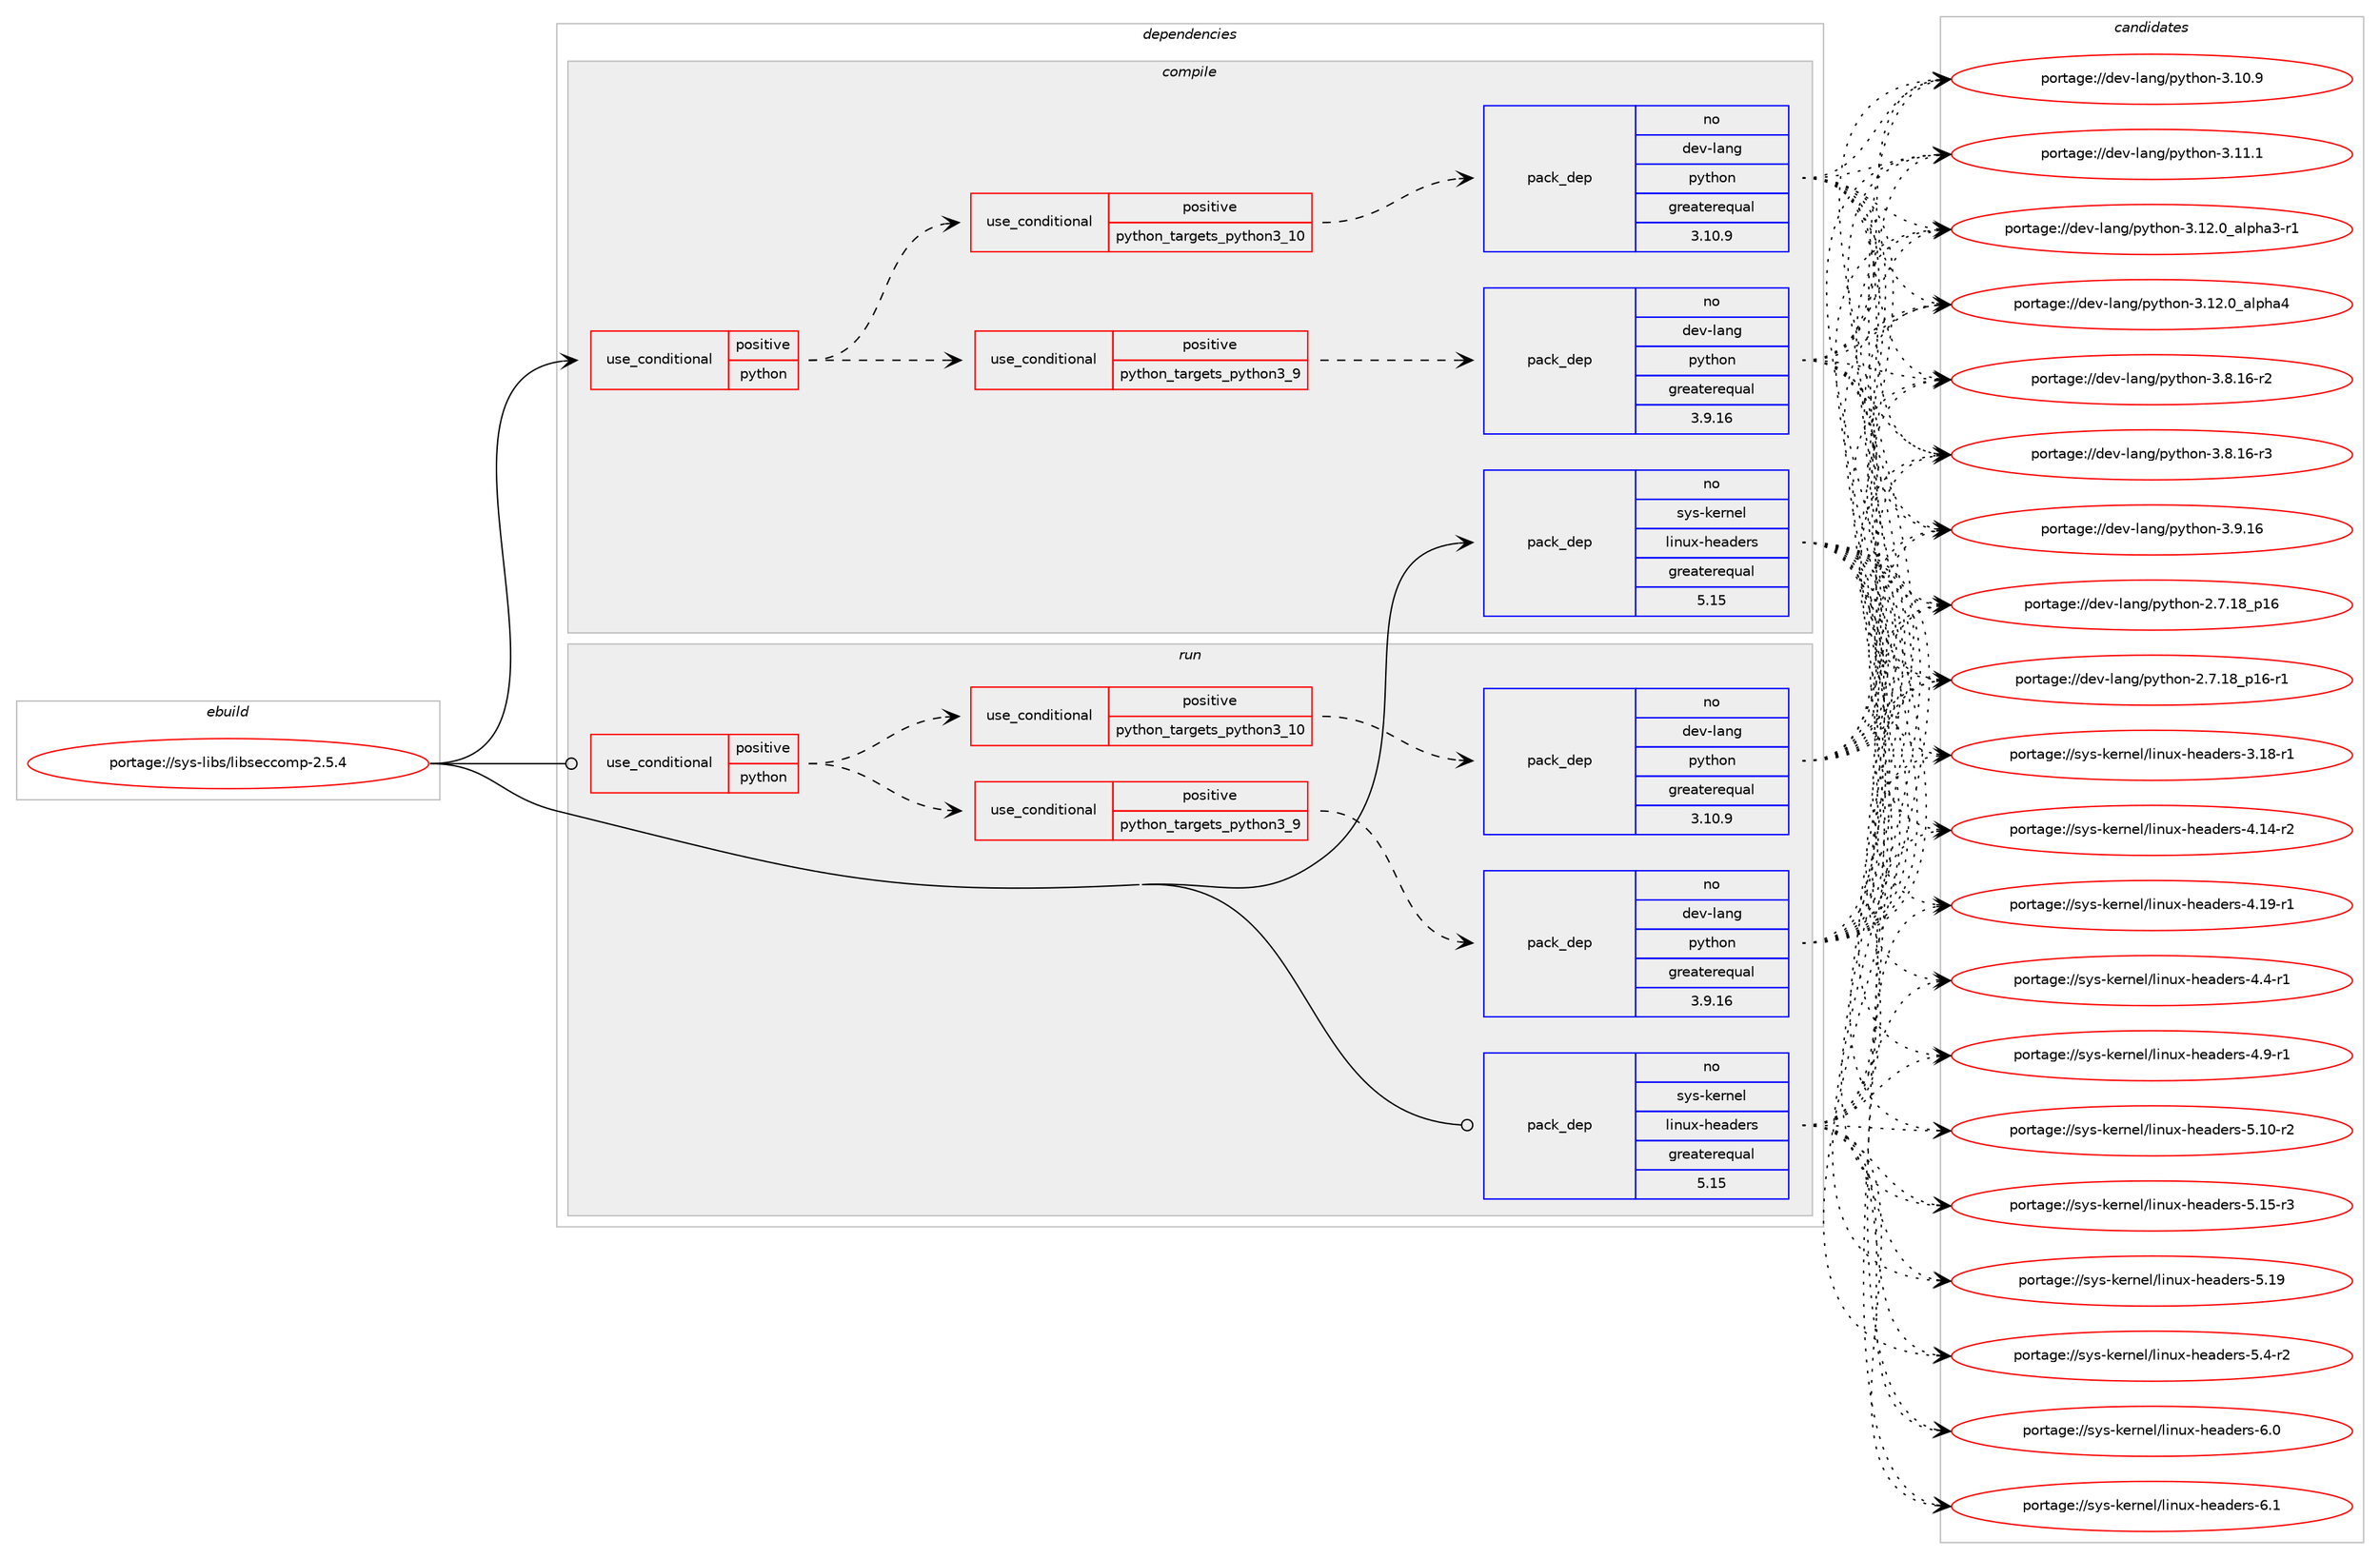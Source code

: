 digraph prolog {

# *************
# Graph options
# *************

newrank=true;
concentrate=true;
compound=true;
graph [rankdir=LR,fontname=Helvetica,fontsize=10,ranksep=1.5];#, ranksep=2.5, nodesep=0.2];
edge  [arrowhead=vee];
node  [fontname=Helvetica,fontsize=10];

# **********
# The ebuild
# **********

subgraph cluster_leftcol {
color=gray;
rank=same;
label=<<i>ebuild</i>>;
id [label="portage://sys-libs/libseccomp-2.5.4", color=red, width=4, href="../sys-libs/libseccomp-2.5.4.svg"];
}

# ****************
# The dependencies
# ****************

subgraph cluster_midcol {
color=gray;
label=<<i>dependencies</i>>;
subgraph cluster_compile {
fillcolor="#eeeeee";
style=filled;
label=<<i>compile</i>>;
subgraph cond5687 {
dependency8764 [label=<<TABLE BORDER="0" CELLBORDER="1" CELLSPACING="0" CELLPADDING="4"><TR><TD ROWSPAN="3" CELLPADDING="10">use_conditional</TD></TR><TR><TD>positive</TD></TR><TR><TD>python</TD></TR></TABLE>>, shape=none, color=red];
subgraph cond5688 {
dependency8765 [label=<<TABLE BORDER="0" CELLBORDER="1" CELLSPACING="0" CELLPADDING="4"><TR><TD ROWSPAN="3" CELLPADDING="10">use_conditional</TD></TR><TR><TD>positive</TD></TR><TR><TD>python_targets_python3_9</TD></TR></TABLE>>, shape=none, color=red];
subgraph pack3008 {
dependency8766 [label=<<TABLE BORDER="0" CELLBORDER="1" CELLSPACING="0" CELLPADDING="4" WIDTH="220"><TR><TD ROWSPAN="6" CELLPADDING="30">pack_dep</TD></TR><TR><TD WIDTH="110">no</TD></TR><TR><TD>dev-lang</TD></TR><TR><TD>python</TD></TR><TR><TD>greaterequal</TD></TR><TR><TD>3.9.16</TD></TR></TABLE>>, shape=none, color=blue];
}
dependency8765:e -> dependency8766:w [weight=20,style="dashed",arrowhead="vee"];
}
dependency8764:e -> dependency8765:w [weight=20,style="dashed",arrowhead="vee"];
subgraph cond5689 {
dependency8767 [label=<<TABLE BORDER="0" CELLBORDER="1" CELLSPACING="0" CELLPADDING="4"><TR><TD ROWSPAN="3" CELLPADDING="10">use_conditional</TD></TR><TR><TD>positive</TD></TR><TR><TD>python_targets_python3_10</TD></TR></TABLE>>, shape=none, color=red];
subgraph pack3009 {
dependency8768 [label=<<TABLE BORDER="0" CELLBORDER="1" CELLSPACING="0" CELLPADDING="4" WIDTH="220"><TR><TD ROWSPAN="6" CELLPADDING="30">pack_dep</TD></TR><TR><TD WIDTH="110">no</TD></TR><TR><TD>dev-lang</TD></TR><TR><TD>python</TD></TR><TR><TD>greaterequal</TD></TR><TR><TD>3.10.9</TD></TR></TABLE>>, shape=none, color=blue];
}
dependency8767:e -> dependency8768:w [weight=20,style="dashed",arrowhead="vee"];
}
dependency8764:e -> dependency8767:w [weight=20,style="dashed",arrowhead="vee"];
}
id:e -> dependency8764:w [weight=20,style="solid",arrowhead="vee"];
subgraph pack3010 {
dependency8769 [label=<<TABLE BORDER="0" CELLBORDER="1" CELLSPACING="0" CELLPADDING="4" WIDTH="220"><TR><TD ROWSPAN="6" CELLPADDING="30">pack_dep</TD></TR><TR><TD WIDTH="110">no</TD></TR><TR><TD>sys-kernel</TD></TR><TR><TD>linux-headers</TD></TR><TR><TD>greaterequal</TD></TR><TR><TD>5.15</TD></TR></TABLE>>, shape=none, color=blue];
}
id:e -> dependency8769:w [weight=20,style="solid",arrowhead="vee"];
}
subgraph cluster_compileandrun {
fillcolor="#eeeeee";
style=filled;
label=<<i>compile and run</i>>;
}
subgraph cluster_run {
fillcolor="#eeeeee";
style=filled;
label=<<i>run</i>>;
subgraph cond5690 {
dependency8770 [label=<<TABLE BORDER="0" CELLBORDER="1" CELLSPACING="0" CELLPADDING="4"><TR><TD ROWSPAN="3" CELLPADDING="10">use_conditional</TD></TR><TR><TD>positive</TD></TR><TR><TD>python</TD></TR></TABLE>>, shape=none, color=red];
subgraph cond5691 {
dependency8771 [label=<<TABLE BORDER="0" CELLBORDER="1" CELLSPACING="0" CELLPADDING="4"><TR><TD ROWSPAN="3" CELLPADDING="10">use_conditional</TD></TR><TR><TD>positive</TD></TR><TR><TD>python_targets_python3_9</TD></TR></TABLE>>, shape=none, color=red];
subgraph pack3011 {
dependency8772 [label=<<TABLE BORDER="0" CELLBORDER="1" CELLSPACING="0" CELLPADDING="4" WIDTH="220"><TR><TD ROWSPAN="6" CELLPADDING="30">pack_dep</TD></TR><TR><TD WIDTH="110">no</TD></TR><TR><TD>dev-lang</TD></TR><TR><TD>python</TD></TR><TR><TD>greaterequal</TD></TR><TR><TD>3.9.16</TD></TR></TABLE>>, shape=none, color=blue];
}
dependency8771:e -> dependency8772:w [weight=20,style="dashed",arrowhead="vee"];
}
dependency8770:e -> dependency8771:w [weight=20,style="dashed",arrowhead="vee"];
subgraph cond5692 {
dependency8773 [label=<<TABLE BORDER="0" CELLBORDER="1" CELLSPACING="0" CELLPADDING="4"><TR><TD ROWSPAN="3" CELLPADDING="10">use_conditional</TD></TR><TR><TD>positive</TD></TR><TR><TD>python_targets_python3_10</TD></TR></TABLE>>, shape=none, color=red];
subgraph pack3012 {
dependency8774 [label=<<TABLE BORDER="0" CELLBORDER="1" CELLSPACING="0" CELLPADDING="4" WIDTH="220"><TR><TD ROWSPAN="6" CELLPADDING="30">pack_dep</TD></TR><TR><TD WIDTH="110">no</TD></TR><TR><TD>dev-lang</TD></TR><TR><TD>python</TD></TR><TR><TD>greaterequal</TD></TR><TR><TD>3.10.9</TD></TR></TABLE>>, shape=none, color=blue];
}
dependency8773:e -> dependency8774:w [weight=20,style="dashed",arrowhead="vee"];
}
dependency8770:e -> dependency8773:w [weight=20,style="dashed",arrowhead="vee"];
}
id:e -> dependency8770:w [weight=20,style="solid",arrowhead="odot"];
subgraph pack3013 {
dependency8775 [label=<<TABLE BORDER="0" CELLBORDER="1" CELLSPACING="0" CELLPADDING="4" WIDTH="220"><TR><TD ROWSPAN="6" CELLPADDING="30">pack_dep</TD></TR><TR><TD WIDTH="110">no</TD></TR><TR><TD>sys-kernel</TD></TR><TR><TD>linux-headers</TD></TR><TR><TD>greaterequal</TD></TR><TR><TD>5.15</TD></TR></TABLE>>, shape=none, color=blue];
}
id:e -> dependency8775:w [weight=20,style="solid",arrowhead="odot"];
}
}

# **************
# The candidates
# **************

subgraph cluster_choices {
rank=same;
color=gray;
label=<<i>candidates</i>>;

subgraph choice3008 {
color=black;
nodesep=1;
choice10010111845108971101034711212111610411111045504655464956951124954 [label="portage://dev-lang/python-2.7.18_p16", color=red, width=4,href="../dev-lang/python-2.7.18_p16.svg"];
choice100101118451089711010347112121116104111110455046554649569511249544511449 [label="portage://dev-lang/python-2.7.18_p16-r1", color=red, width=4,href="../dev-lang/python-2.7.18_p16-r1.svg"];
choice10010111845108971101034711212111610411111045514649484657 [label="portage://dev-lang/python-3.10.9", color=red, width=4,href="../dev-lang/python-3.10.9.svg"];
choice10010111845108971101034711212111610411111045514649494649 [label="portage://dev-lang/python-3.11.1", color=red, width=4,href="../dev-lang/python-3.11.1.svg"];
choice10010111845108971101034711212111610411111045514649504648959710811210497514511449 [label="portage://dev-lang/python-3.12.0_alpha3-r1", color=red, width=4,href="../dev-lang/python-3.12.0_alpha3-r1.svg"];
choice1001011184510897110103471121211161041111104551464950464895971081121049752 [label="portage://dev-lang/python-3.12.0_alpha4", color=red, width=4,href="../dev-lang/python-3.12.0_alpha4.svg"];
choice100101118451089711010347112121116104111110455146564649544511450 [label="portage://dev-lang/python-3.8.16-r2", color=red, width=4,href="../dev-lang/python-3.8.16-r2.svg"];
choice100101118451089711010347112121116104111110455146564649544511451 [label="portage://dev-lang/python-3.8.16-r3", color=red, width=4,href="../dev-lang/python-3.8.16-r3.svg"];
choice10010111845108971101034711212111610411111045514657464954 [label="portage://dev-lang/python-3.9.16", color=red, width=4,href="../dev-lang/python-3.9.16.svg"];
dependency8766:e -> choice10010111845108971101034711212111610411111045504655464956951124954:w [style=dotted,weight="100"];
dependency8766:e -> choice100101118451089711010347112121116104111110455046554649569511249544511449:w [style=dotted,weight="100"];
dependency8766:e -> choice10010111845108971101034711212111610411111045514649484657:w [style=dotted,weight="100"];
dependency8766:e -> choice10010111845108971101034711212111610411111045514649494649:w [style=dotted,weight="100"];
dependency8766:e -> choice10010111845108971101034711212111610411111045514649504648959710811210497514511449:w [style=dotted,weight="100"];
dependency8766:e -> choice1001011184510897110103471121211161041111104551464950464895971081121049752:w [style=dotted,weight="100"];
dependency8766:e -> choice100101118451089711010347112121116104111110455146564649544511450:w [style=dotted,weight="100"];
dependency8766:e -> choice100101118451089711010347112121116104111110455146564649544511451:w [style=dotted,weight="100"];
dependency8766:e -> choice10010111845108971101034711212111610411111045514657464954:w [style=dotted,weight="100"];
}
subgraph choice3009 {
color=black;
nodesep=1;
choice10010111845108971101034711212111610411111045504655464956951124954 [label="portage://dev-lang/python-2.7.18_p16", color=red, width=4,href="../dev-lang/python-2.7.18_p16.svg"];
choice100101118451089711010347112121116104111110455046554649569511249544511449 [label="portage://dev-lang/python-2.7.18_p16-r1", color=red, width=4,href="../dev-lang/python-2.7.18_p16-r1.svg"];
choice10010111845108971101034711212111610411111045514649484657 [label="portage://dev-lang/python-3.10.9", color=red, width=4,href="../dev-lang/python-3.10.9.svg"];
choice10010111845108971101034711212111610411111045514649494649 [label="portage://dev-lang/python-3.11.1", color=red, width=4,href="../dev-lang/python-3.11.1.svg"];
choice10010111845108971101034711212111610411111045514649504648959710811210497514511449 [label="portage://dev-lang/python-3.12.0_alpha3-r1", color=red, width=4,href="../dev-lang/python-3.12.0_alpha3-r1.svg"];
choice1001011184510897110103471121211161041111104551464950464895971081121049752 [label="portage://dev-lang/python-3.12.0_alpha4", color=red, width=4,href="../dev-lang/python-3.12.0_alpha4.svg"];
choice100101118451089711010347112121116104111110455146564649544511450 [label="portage://dev-lang/python-3.8.16-r2", color=red, width=4,href="../dev-lang/python-3.8.16-r2.svg"];
choice100101118451089711010347112121116104111110455146564649544511451 [label="portage://dev-lang/python-3.8.16-r3", color=red, width=4,href="../dev-lang/python-3.8.16-r3.svg"];
choice10010111845108971101034711212111610411111045514657464954 [label="portage://dev-lang/python-3.9.16", color=red, width=4,href="../dev-lang/python-3.9.16.svg"];
dependency8768:e -> choice10010111845108971101034711212111610411111045504655464956951124954:w [style=dotted,weight="100"];
dependency8768:e -> choice100101118451089711010347112121116104111110455046554649569511249544511449:w [style=dotted,weight="100"];
dependency8768:e -> choice10010111845108971101034711212111610411111045514649484657:w [style=dotted,weight="100"];
dependency8768:e -> choice10010111845108971101034711212111610411111045514649494649:w [style=dotted,weight="100"];
dependency8768:e -> choice10010111845108971101034711212111610411111045514649504648959710811210497514511449:w [style=dotted,weight="100"];
dependency8768:e -> choice1001011184510897110103471121211161041111104551464950464895971081121049752:w [style=dotted,weight="100"];
dependency8768:e -> choice100101118451089711010347112121116104111110455146564649544511450:w [style=dotted,weight="100"];
dependency8768:e -> choice100101118451089711010347112121116104111110455146564649544511451:w [style=dotted,weight="100"];
dependency8768:e -> choice10010111845108971101034711212111610411111045514657464954:w [style=dotted,weight="100"];
}
subgraph choice3010 {
color=black;
nodesep=1;
choice1151211154510710111411010110847108105110117120451041019710010111411545514649564511449 [label="portage://sys-kernel/linux-headers-3.18-r1", color=red, width=4,href="../sys-kernel/linux-headers-3.18-r1.svg"];
choice1151211154510710111411010110847108105110117120451041019710010111411545524649524511450 [label="portage://sys-kernel/linux-headers-4.14-r2", color=red, width=4,href="../sys-kernel/linux-headers-4.14-r2.svg"];
choice1151211154510710111411010110847108105110117120451041019710010111411545524649574511449 [label="portage://sys-kernel/linux-headers-4.19-r1", color=red, width=4,href="../sys-kernel/linux-headers-4.19-r1.svg"];
choice11512111545107101114110101108471081051101171204510410197100101114115455246524511449 [label="portage://sys-kernel/linux-headers-4.4-r1", color=red, width=4,href="../sys-kernel/linux-headers-4.4-r1.svg"];
choice11512111545107101114110101108471081051101171204510410197100101114115455246574511449 [label="portage://sys-kernel/linux-headers-4.9-r1", color=red, width=4,href="../sys-kernel/linux-headers-4.9-r1.svg"];
choice1151211154510710111411010110847108105110117120451041019710010111411545534649484511450 [label="portage://sys-kernel/linux-headers-5.10-r2", color=red, width=4,href="../sys-kernel/linux-headers-5.10-r2.svg"];
choice1151211154510710111411010110847108105110117120451041019710010111411545534649534511451 [label="portage://sys-kernel/linux-headers-5.15-r3", color=red, width=4,href="../sys-kernel/linux-headers-5.15-r3.svg"];
choice115121115451071011141101011084710810511011712045104101971001011141154553464957 [label="portage://sys-kernel/linux-headers-5.19", color=red, width=4,href="../sys-kernel/linux-headers-5.19.svg"];
choice11512111545107101114110101108471081051101171204510410197100101114115455346524511450 [label="portage://sys-kernel/linux-headers-5.4-r2", color=red, width=4,href="../sys-kernel/linux-headers-5.4-r2.svg"];
choice1151211154510710111411010110847108105110117120451041019710010111411545544648 [label="portage://sys-kernel/linux-headers-6.0", color=red, width=4,href="../sys-kernel/linux-headers-6.0.svg"];
choice1151211154510710111411010110847108105110117120451041019710010111411545544649 [label="portage://sys-kernel/linux-headers-6.1", color=red, width=4,href="../sys-kernel/linux-headers-6.1.svg"];
dependency8769:e -> choice1151211154510710111411010110847108105110117120451041019710010111411545514649564511449:w [style=dotted,weight="100"];
dependency8769:e -> choice1151211154510710111411010110847108105110117120451041019710010111411545524649524511450:w [style=dotted,weight="100"];
dependency8769:e -> choice1151211154510710111411010110847108105110117120451041019710010111411545524649574511449:w [style=dotted,weight="100"];
dependency8769:e -> choice11512111545107101114110101108471081051101171204510410197100101114115455246524511449:w [style=dotted,weight="100"];
dependency8769:e -> choice11512111545107101114110101108471081051101171204510410197100101114115455246574511449:w [style=dotted,weight="100"];
dependency8769:e -> choice1151211154510710111411010110847108105110117120451041019710010111411545534649484511450:w [style=dotted,weight="100"];
dependency8769:e -> choice1151211154510710111411010110847108105110117120451041019710010111411545534649534511451:w [style=dotted,weight="100"];
dependency8769:e -> choice115121115451071011141101011084710810511011712045104101971001011141154553464957:w [style=dotted,weight="100"];
dependency8769:e -> choice11512111545107101114110101108471081051101171204510410197100101114115455346524511450:w [style=dotted,weight="100"];
dependency8769:e -> choice1151211154510710111411010110847108105110117120451041019710010111411545544648:w [style=dotted,weight="100"];
dependency8769:e -> choice1151211154510710111411010110847108105110117120451041019710010111411545544649:w [style=dotted,weight="100"];
}
subgraph choice3011 {
color=black;
nodesep=1;
choice10010111845108971101034711212111610411111045504655464956951124954 [label="portage://dev-lang/python-2.7.18_p16", color=red, width=4,href="../dev-lang/python-2.7.18_p16.svg"];
choice100101118451089711010347112121116104111110455046554649569511249544511449 [label="portage://dev-lang/python-2.7.18_p16-r1", color=red, width=4,href="../dev-lang/python-2.7.18_p16-r1.svg"];
choice10010111845108971101034711212111610411111045514649484657 [label="portage://dev-lang/python-3.10.9", color=red, width=4,href="../dev-lang/python-3.10.9.svg"];
choice10010111845108971101034711212111610411111045514649494649 [label="portage://dev-lang/python-3.11.1", color=red, width=4,href="../dev-lang/python-3.11.1.svg"];
choice10010111845108971101034711212111610411111045514649504648959710811210497514511449 [label="portage://dev-lang/python-3.12.0_alpha3-r1", color=red, width=4,href="../dev-lang/python-3.12.0_alpha3-r1.svg"];
choice1001011184510897110103471121211161041111104551464950464895971081121049752 [label="portage://dev-lang/python-3.12.0_alpha4", color=red, width=4,href="../dev-lang/python-3.12.0_alpha4.svg"];
choice100101118451089711010347112121116104111110455146564649544511450 [label="portage://dev-lang/python-3.8.16-r2", color=red, width=4,href="../dev-lang/python-3.8.16-r2.svg"];
choice100101118451089711010347112121116104111110455146564649544511451 [label="portage://dev-lang/python-3.8.16-r3", color=red, width=4,href="../dev-lang/python-3.8.16-r3.svg"];
choice10010111845108971101034711212111610411111045514657464954 [label="portage://dev-lang/python-3.9.16", color=red, width=4,href="../dev-lang/python-3.9.16.svg"];
dependency8772:e -> choice10010111845108971101034711212111610411111045504655464956951124954:w [style=dotted,weight="100"];
dependency8772:e -> choice100101118451089711010347112121116104111110455046554649569511249544511449:w [style=dotted,weight="100"];
dependency8772:e -> choice10010111845108971101034711212111610411111045514649484657:w [style=dotted,weight="100"];
dependency8772:e -> choice10010111845108971101034711212111610411111045514649494649:w [style=dotted,weight="100"];
dependency8772:e -> choice10010111845108971101034711212111610411111045514649504648959710811210497514511449:w [style=dotted,weight="100"];
dependency8772:e -> choice1001011184510897110103471121211161041111104551464950464895971081121049752:w [style=dotted,weight="100"];
dependency8772:e -> choice100101118451089711010347112121116104111110455146564649544511450:w [style=dotted,weight="100"];
dependency8772:e -> choice100101118451089711010347112121116104111110455146564649544511451:w [style=dotted,weight="100"];
dependency8772:e -> choice10010111845108971101034711212111610411111045514657464954:w [style=dotted,weight="100"];
}
subgraph choice3012 {
color=black;
nodesep=1;
choice10010111845108971101034711212111610411111045504655464956951124954 [label="portage://dev-lang/python-2.7.18_p16", color=red, width=4,href="../dev-lang/python-2.7.18_p16.svg"];
choice100101118451089711010347112121116104111110455046554649569511249544511449 [label="portage://dev-lang/python-2.7.18_p16-r1", color=red, width=4,href="../dev-lang/python-2.7.18_p16-r1.svg"];
choice10010111845108971101034711212111610411111045514649484657 [label="portage://dev-lang/python-3.10.9", color=red, width=4,href="../dev-lang/python-3.10.9.svg"];
choice10010111845108971101034711212111610411111045514649494649 [label="portage://dev-lang/python-3.11.1", color=red, width=4,href="../dev-lang/python-3.11.1.svg"];
choice10010111845108971101034711212111610411111045514649504648959710811210497514511449 [label="portage://dev-lang/python-3.12.0_alpha3-r1", color=red, width=4,href="../dev-lang/python-3.12.0_alpha3-r1.svg"];
choice1001011184510897110103471121211161041111104551464950464895971081121049752 [label="portage://dev-lang/python-3.12.0_alpha4", color=red, width=4,href="../dev-lang/python-3.12.0_alpha4.svg"];
choice100101118451089711010347112121116104111110455146564649544511450 [label="portage://dev-lang/python-3.8.16-r2", color=red, width=4,href="../dev-lang/python-3.8.16-r2.svg"];
choice100101118451089711010347112121116104111110455146564649544511451 [label="portage://dev-lang/python-3.8.16-r3", color=red, width=4,href="../dev-lang/python-3.8.16-r3.svg"];
choice10010111845108971101034711212111610411111045514657464954 [label="portage://dev-lang/python-3.9.16", color=red, width=4,href="../dev-lang/python-3.9.16.svg"];
dependency8774:e -> choice10010111845108971101034711212111610411111045504655464956951124954:w [style=dotted,weight="100"];
dependency8774:e -> choice100101118451089711010347112121116104111110455046554649569511249544511449:w [style=dotted,weight="100"];
dependency8774:e -> choice10010111845108971101034711212111610411111045514649484657:w [style=dotted,weight="100"];
dependency8774:e -> choice10010111845108971101034711212111610411111045514649494649:w [style=dotted,weight="100"];
dependency8774:e -> choice10010111845108971101034711212111610411111045514649504648959710811210497514511449:w [style=dotted,weight="100"];
dependency8774:e -> choice1001011184510897110103471121211161041111104551464950464895971081121049752:w [style=dotted,weight="100"];
dependency8774:e -> choice100101118451089711010347112121116104111110455146564649544511450:w [style=dotted,weight="100"];
dependency8774:e -> choice100101118451089711010347112121116104111110455146564649544511451:w [style=dotted,weight="100"];
dependency8774:e -> choice10010111845108971101034711212111610411111045514657464954:w [style=dotted,weight="100"];
}
subgraph choice3013 {
color=black;
nodesep=1;
choice1151211154510710111411010110847108105110117120451041019710010111411545514649564511449 [label="portage://sys-kernel/linux-headers-3.18-r1", color=red, width=4,href="../sys-kernel/linux-headers-3.18-r1.svg"];
choice1151211154510710111411010110847108105110117120451041019710010111411545524649524511450 [label="portage://sys-kernel/linux-headers-4.14-r2", color=red, width=4,href="../sys-kernel/linux-headers-4.14-r2.svg"];
choice1151211154510710111411010110847108105110117120451041019710010111411545524649574511449 [label="portage://sys-kernel/linux-headers-4.19-r1", color=red, width=4,href="../sys-kernel/linux-headers-4.19-r1.svg"];
choice11512111545107101114110101108471081051101171204510410197100101114115455246524511449 [label="portage://sys-kernel/linux-headers-4.4-r1", color=red, width=4,href="../sys-kernel/linux-headers-4.4-r1.svg"];
choice11512111545107101114110101108471081051101171204510410197100101114115455246574511449 [label="portage://sys-kernel/linux-headers-4.9-r1", color=red, width=4,href="../sys-kernel/linux-headers-4.9-r1.svg"];
choice1151211154510710111411010110847108105110117120451041019710010111411545534649484511450 [label="portage://sys-kernel/linux-headers-5.10-r2", color=red, width=4,href="../sys-kernel/linux-headers-5.10-r2.svg"];
choice1151211154510710111411010110847108105110117120451041019710010111411545534649534511451 [label="portage://sys-kernel/linux-headers-5.15-r3", color=red, width=4,href="../sys-kernel/linux-headers-5.15-r3.svg"];
choice115121115451071011141101011084710810511011712045104101971001011141154553464957 [label="portage://sys-kernel/linux-headers-5.19", color=red, width=4,href="../sys-kernel/linux-headers-5.19.svg"];
choice11512111545107101114110101108471081051101171204510410197100101114115455346524511450 [label="portage://sys-kernel/linux-headers-5.4-r2", color=red, width=4,href="../sys-kernel/linux-headers-5.4-r2.svg"];
choice1151211154510710111411010110847108105110117120451041019710010111411545544648 [label="portage://sys-kernel/linux-headers-6.0", color=red, width=4,href="../sys-kernel/linux-headers-6.0.svg"];
choice1151211154510710111411010110847108105110117120451041019710010111411545544649 [label="portage://sys-kernel/linux-headers-6.1", color=red, width=4,href="../sys-kernel/linux-headers-6.1.svg"];
dependency8775:e -> choice1151211154510710111411010110847108105110117120451041019710010111411545514649564511449:w [style=dotted,weight="100"];
dependency8775:e -> choice1151211154510710111411010110847108105110117120451041019710010111411545524649524511450:w [style=dotted,weight="100"];
dependency8775:e -> choice1151211154510710111411010110847108105110117120451041019710010111411545524649574511449:w [style=dotted,weight="100"];
dependency8775:e -> choice11512111545107101114110101108471081051101171204510410197100101114115455246524511449:w [style=dotted,weight="100"];
dependency8775:e -> choice11512111545107101114110101108471081051101171204510410197100101114115455246574511449:w [style=dotted,weight="100"];
dependency8775:e -> choice1151211154510710111411010110847108105110117120451041019710010111411545534649484511450:w [style=dotted,weight="100"];
dependency8775:e -> choice1151211154510710111411010110847108105110117120451041019710010111411545534649534511451:w [style=dotted,weight="100"];
dependency8775:e -> choice115121115451071011141101011084710810511011712045104101971001011141154553464957:w [style=dotted,weight="100"];
dependency8775:e -> choice11512111545107101114110101108471081051101171204510410197100101114115455346524511450:w [style=dotted,weight="100"];
dependency8775:e -> choice1151211154510710111411010110847108105110117120451041019710010111411545544648:w [style=dotted,weight="100"];
dependency8775:e -> choice1151211154510710111411010110847108105110117120451041019710010111411545544649:w [style=dotted,weight="100"];
}
}

}
